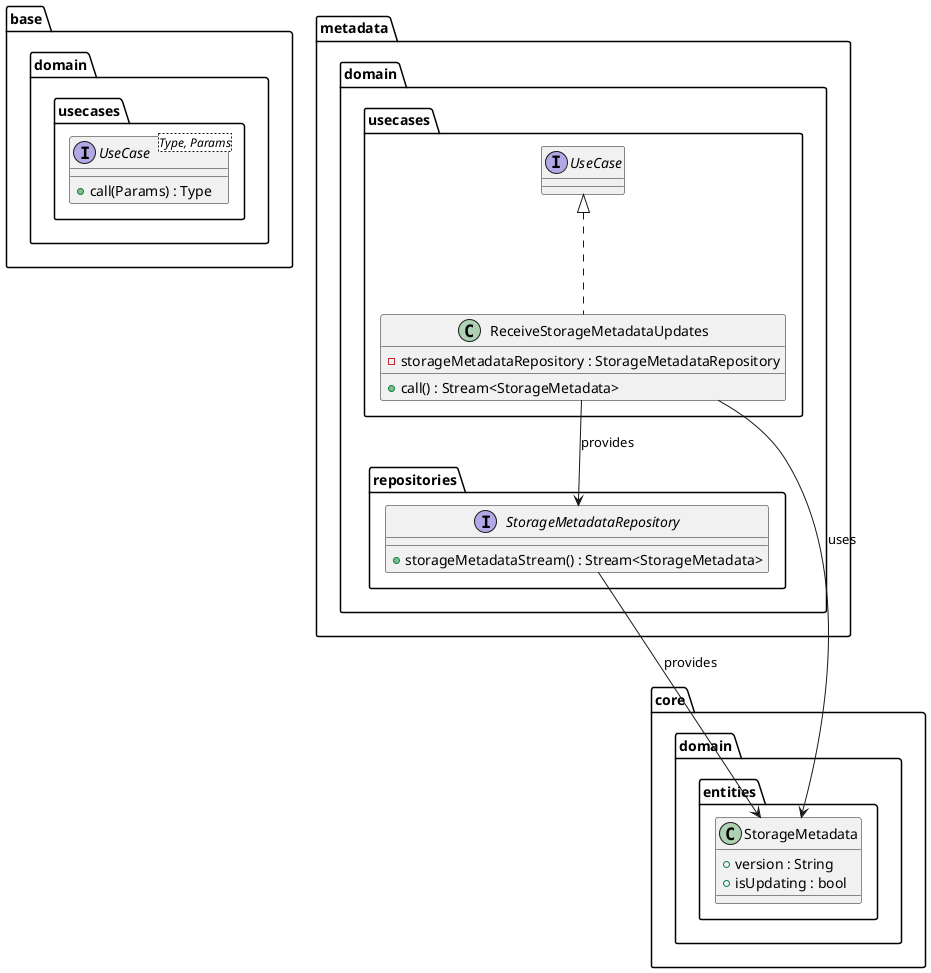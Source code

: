 @startuml metadata_domain_class_diagram

package base.domain.usecases {
    interface UseCase<Type, Params> {
        + call(Params) : Type
    }
}

package metadata.domain {
    package repositories {
        interface StorageMetadataRepository {
            + storageMetadataStream() : Stream<StorageMetadata>
        }
    }

    package usecases {
        class ReceiveStorageMetadataUpdates implements UseCase {
            - storageMetadataRepository : StorageMetadataRepository
            + call() : Stream<StorageMetadata>
        }
    }
}

package core.domain.entities {
    class StorageMetadata {
        + version : String
        + isUpdating : bool
    }
}

ReceiveStorageMetadataUpdates --> StorageMetadataRepository : provides
StorageMetadataRepository --> StorageMetadata : provides
ReceiveStorageMetadataUpdates --> StorageMetadata : uses



@enduml
